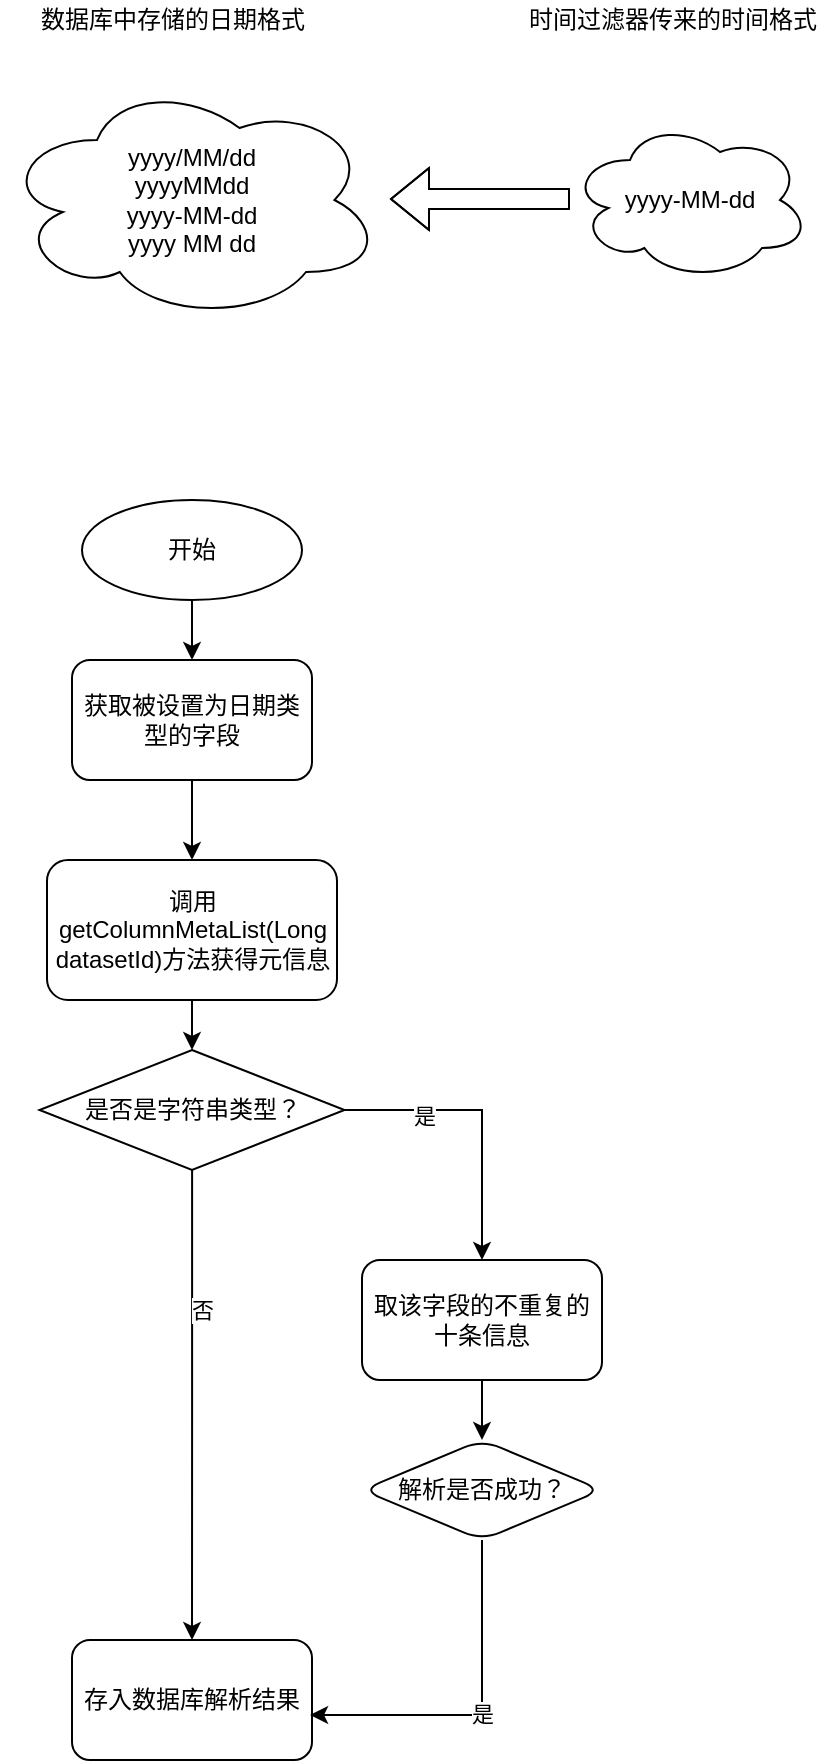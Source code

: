 <mxfile version="17.5.0" type="github">
  <diagram id="G_9-2qdicj4UJVRfquI0" name="Page-1">
    <mxGraphModel dx="1748" dy="673" grid="1" gridSize="10" guides="1" tooltips="1" connect="1" arrows="1" fold="1" page="1" pageScale="1" pageWidth="827" pageHeight="1169" math="0" shadow="0">
      <root>
        <mxCell id="0" />
        <mxCell id="1" parent="0" />
        <mxCell id="zSZ344aRCzR-wqKju0uk-2" value="数据库中存储的日期格式" style="text;html=1;align=center;verticalAlign=middle;resizable=0;points=[];autosize=1;strokeColor=none;fillColor=none;" vertex="1" parent="1">
          <mxGeometry x="140" y="30" width="150" height="20" as="geometry" />
        </mxCell>
        <mxCell id="zSZ344aRCzR-wqKju0uk-4" value="时间过滤器传来的时间格式" style="text;html=1;align=center;verticalAlign=middle;resizable=0;points=[];autosize=1;strokeColor=none;fillColor=none;" vertex="1" parent="1">
          <mxGeometry x="385" y="30" width="160" height="20" as="geometry" />
        </mxCell>
        <mxCell id="zSZ344aRCzR-wqKju0uk-5" value="yyyy-MM-dd" style="ellipse;shape=cloud;whiteSpace=wrap;html=1;" vertex="1" parent="1">
          <mxGeometry x="414" y="90" width="120" height="80" as="geometry" />
        </mxCell>
        <mxCell id="zSZ344aRCzR-wqKju0uk-6" value="&lt;span&gt;yyyy/MM/dd&lt;/span&gt;&lt;br&gt;&lt;span&gt;yyyyMMdd&lt;/span&gt;&lt;br&gt;&lt;span&gt;yyyy-MM-dd&lt;/span&gt;&lt;br&gt;&lt;span&gt;yyyy MM dd&lt;/span&gt;" style="ellipse;shape=cloud;whiteSpace=wrap;html=1;" vertex="1" parent="1">
          <mxGeometry x="130" y="70" width="190" height="120" as="geometry" />
        </mxCell>
        <mxCell id="zSZ344aRCzR-wqKju0uk-9" value="" style="shape=flexArrow;endArrow=classic;html=1;rounded=0;" edge="1" parent="1">
          <mxGeometry width="50" height="50" relative="1" as="geometry">
            <mxPoint x="414" y="129.5" as="sourcePoint" />
            <mxPoint x="324" y="129.5" as="targetPoint" />
            <Array as="points">
              <mxPoint x="404" y="129.5" />
              <mxPoint x="394" y="129.5" />
            </Array>
          </mxGeometry>
        </mxCell>
        <mxCell id="zSZ344aRCzR-wqKju0uk-12" style="edgeStyle=orthogonalEdgeStyle;rounded=0;orthogonalLoop=1;jettySize=auto;html=1;exitX=0.5;exitY=1;exitDx=0;exitDy=0;entryX=0.5;entryY=0;entryDx=0;entryDy=0;" edge="1" parent="1" source="zSZ344aRCzR-wqKju0uk-10" target="zSZ344aRCzR-wqKju0uk-13">
          <mxGeometry relative="1" as="geometry">
            <mxPoint x="225" y="370" as="targetPoint" />
          </mxGeometry>
        </mxCell>
        <mxCell id="zSZ344aRCzR-wqKju0uk-10" value="开始" style="ellipse;whiteSpace=wrap;html=1;" vertex="1" parent="1">
          <mxGeometry x="170" y="280" width="110" height="50" as="geometry" />
        </mxCell>
        <mxCell id="zSZ344aRCzR-wqKju0uk-16" style="edgeStyle=orthogonalEdgeStyle;rounded=0;orthogonalLoop=1;jettySize=auto;html=1;exitX=0.5;exitY=1;exitDx=0;exitDy=0;entryX=0.5;entryY=0;entryDx=0;entryDy=0;" edge="1" parent="1" source="zSZ344aRCzR-wqKju0uk-11" target="zSZ344aRCzR-wqKju0uk-15">
          <mxGeometry relative="1" as="geometry" />
        </mxCell>
        <mxCell id="zSZ344aRCzR-wqKju0uk-11" value="调用getColumnMetaList(Long datasetId)方法获得元信息" style="rounded=1;whiteSpace=wrap;html=1;" vertex="1" parent="1">
          <mxGeometry x="152.5" y="460" width="145" height="70" as="geometry" />
        </mxCell>
        <mxCell id="zSZ344aRCzR-wqKju0uk-14" style="edgeStyle=orthogonalEdgeStyle;rounded=0;orthogonalLoop=1;jettySize=auto;html=1;exitX=0.5;exitY=1;exitDx=0;exitDy=0;" edge="1" parent="1" source="zSZ344aRCzR-wqKju0uk-13" target="zSZ344aRCzR-wqKju0uk-11">
          <mxGeometry relative="1" as="geometry" />
        </mxCell>
        <mxCell id="zSZ344aRCzR-wqKju0uk-13" value="获取被设置为日期类型的字段" style="rounded=1;whiteSpace=wrap;html=1;" vertex="1" parent="1">
          <mxGeometry x="165" y="360" width="120" height="60" as="geometry" />
        </mxCell>
        <mxCell id="zSZ344aRCzR-wqKju0uk-19" value="" style="edgeStyle=orthogonalEdgeStyle;rounded=0;orthogonalLoop=1;jettySize=auto;html=1;" edge="1" parent="1" source="zSZ344aRCzR-wqKju0uk-15" target="zSZ344aRCzR-wqKju0uk-18">
          <mxGeometry relative="1" as="geometry" />
        </mxCell>
        <mxCell id="zSZ344aRCzR-wqKju0uk-20" value="是" style="edgeLabel;html=1;align=center;verticalAlign=middle;resizable=0;points=[];" vertex="1" connectable="0" parent="zSZ344aRCzR-wqKju0uk-19">
          <mxGeometry x="-0.447" y="-3" relative="1" as="geometry">
            <mxPoint as="offset" />
          </mxGeometry>
        </mxCell>
        <mxCell id="zSZ344aRCzR-wqKju0uk-24" value="" style="edgeStyle=orthogonalEdgeStyle;rounded=0;orthogonalLoop=1;jettySize=auto;html=1;" edge="1" parent="1" source="zSZ344aRCzR-wqKju0uk-15" target="zSZ344aRCzR-wqKju0uk-23">
          <mxGeometry relative="1" as="geometry" />
        </mxCell>
        <mxCell id="zSZ344aRCzR-wqKju0uk-27" value="否" style="edgeLabel;html=1;align=center;verticalAlign=middle;resizable=0;points=[];" vertex="1" connectable="0" parent="zSZ344aRCzR-wqKju0uk-24">
          <mxGeometry x="-0.404" y="5" relative="1" as="geometry">
            <mxPoint as="offset" />
          </mxGeometry>
        </mxCell>
        <mxCell id="zSZ344aRCzR-wqKju0uk-15" value="是否是字符串类型？" style="rhombus;whiteSpace=wrap;html=1;" vertex="1" parent="1">
          <mxGeometry x="148.75" y="555" width="152.5" height="60" as="geometry" />
        </mxCell>
        <mxCell id="zSZ344aRCzR-wqKju0uk-26" value="" style="edgeStyle=orthogonalEdgeStyle;rounded=0;orthogonalLoop=1;jettySize=auto;html=1;" edge="1" parent="1" source="zSZ344aRCzR-wqKju0uk-18" target="zSZ344aRCzR-wqKju0uk-25">
          <mxGeometry relative="1" as="geometry" />
        </mxCell>
        <mxCell id="zSZ344aRCzR-wqKju0uk-18" value="取该字段的不重复的十条信息" style="rounded=1;whiteSpace=wrap;html=1;" vertex="1" parent="1">
          <mxGeometry x="310" y="660" width="120" height="60" as="geometry" />
        </mxCell>
        <mxCell id="zSZ344aRCzR-wqKju0uk-23" value="存入数据库解析结果" style="rounded=1;whiteSpace=wrap;html=1;" vertex="1" parent="1">
          <mxGeometry x="165" y="850" width="120" height="60" as="geometry" />
        </mxCell>
        <mxCell id="zSZ344aRCzR-wqKju0uk-28" value="是" style="edgeStyle=orthogonalEdgeStyle;rounded=0;orthogonalLoop=1;jettySize=auto;html=1;entryX=0.992;entryY=0.625;entryDx=0;entryDy=0;entryPerimeter=0;exitX=0.5;exitY=1;exitDx=0;exitDy=0;" edge="1" parent="1" source="zSZ344aRCzR-wqKju0uk-25" target="zSZ344aRCzR-wqKju0uk-23">
          <mxGeometry relative="1" as="geometry" />
        </mxCell>
        <mxCell id="zSZ344aRCzR-wqKju0uk-25" value="解析是否成功？" style="rhombus;whiteSpace=wrap;html=1;rounded=1;" vertex="1" parent="1">
          <mxGeometry x="310" y="750" width="120" height="50" as="geometry" />
        </mxCell>
      </root>
    </mxGraphModel>
  </diagram>
</mxfile>
